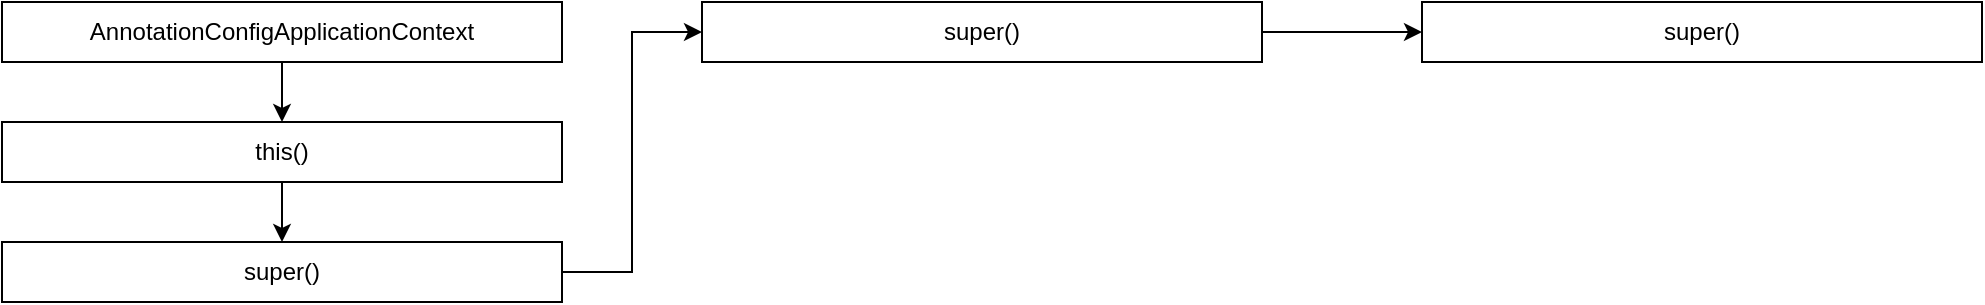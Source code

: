 <mxfile version="13.5.8" type="github">
  <diagram id="zKMk2v3z6EPbXtCBpRcJ" name="第 1 页">
    <mxGraphModel dx="981" dy="579" grid="1" gridSize="10" guides="1" tooltips="1" connect="1" arrows="1" fold="1" page="1" pageScale="1" pageWidth="827" pageHeight="1169" math="0" shadow="0">
      <root>
        <mxCell id="0" />
        <mxCell id="1" parent="0" />
        <mxCell id="a5MRFx5d52tZQD-VVY5q-5" value="" style="edgeStyle=orthogonalEdgeStyle;rounded=0;orthogonalLoop=1;jettySize=auto;html=1;" edge="1" parent="1" source="a5MRFx5d52tZQD-VVY5q-1" target="a5MRFx5d52tZQD-VVY5q-4">
          <mxGeometry relative="1" as="geometry" />
        </mxCell>
        <mxCell id="a5MRFx5d52tZQD-VVY5q-1" value="AnnotationConfigApplicationContext" style="rounded=0;whiteSpace=wrap;html=1;" vertex="1" parent="1">
          <mxGeometry x="20" y="200" width="280" height="30" as="geometry" />
        </mxCell>
        <mxCell id="a5MRFx5d52tZQD-VVY5q-7" value="" style="edgeStyle=orthogonalEdgeStyle;rounded=0;orthogonalLoop=1;jettySize=auto;html=1;" edge="1" parent="1" source="a5MRFx5d52tZQD-VVY5q-4" target="a5MRFx5d52tZQD-VVY5q-6">
          <mxGeometry relative="1" as="geometry" />
        </mxCell>
        <mxCell id="a5MRFx5d52tZQD-VVY5q-4" value="this()" style="rounded=0;whiteSpace=wrap;html=1;" vertex="1" parent="1">
          <mxGeometry x="20" y="260" width="280" height="30" as="geometry" />
        </mxCell>
        <mxCell id="a5MRFx5d52tZQD-VVY5q-9" value="" style="edgeStyle=orthogonalEdgeStyle;rounded=0;orthogonalLoop=1;jettySize=auto;html=1;entryX=0;entryY=0.5;entryDx=0;entryDy=0;" edge="1" parent="1" source="a5MRFx5d52tZQD-VVY5q-6" target="a5MRFx5d52tZQD-VVY5q-8">
          <mxGeometry relative="1" as="geometry" />
        </mxCell>
        <mxCell id="a5MRFx5d52tZQD-VVY5q-6" value="super()" style="rounded=0;whiteSpace=wrap;html=1;" vertex="1" parent="1">
          <mxGeometry x="20" y="320" width="280" height="30" as="geometry" />
        </mxCell>
        <mxCell id="a5MRFx5d52tZQD-VVY5q-11" value="" style="edgeStyle=orthogonalEdgeStyle;rounded=0;orthogonalLoop=1;jettySize=auto;html=1;" edge="1" parent="1" source="a5MRFx5d52tZQD-VVY5q-8" target="a5MRFx5d52tZQD-VVY5q-10">
          <mxGeometry relative="1" as="geometry" />
        </mxCell>
        <mxCell id="a5MRFx5d52tZQD-VVY5q-8" value="super()" style="rounded=0;whiteSpace=wrap;html=1;" vertex="1" parent="1">
          <mxGeometry x="370" y="200" width="280" height="30" as="geometry" />
        </mxCell>
        <mxCell id="a5MRFx5d52tZQD-VVY5q-10" value="super()" style="rounded=0;whiteSpace=wrap;html=1;" vertex="1" parent="1">
          <mxGeometry x="730" y="200" width="280" height="30" as="geometry" />
        </mxCell>
      </root>
    </mxGraphModel>
  </diagram>
</mxfile>
